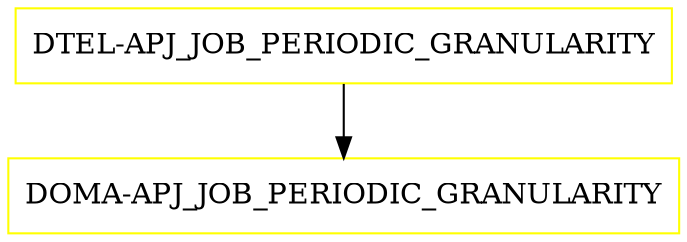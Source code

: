 digraph G {
  "DTEL-APJ_JOB_PERIODIC_GRANULARITY" [shape=box,color=yellow];
  "DOMA-APJ_JOB_PERIODIC_GRANULARITY" [shape=box,color=yellow,URL="./DOMA_APJ_JOB_PERIODIC_GRANULARITY.html"];
  "DTEL-APJ_JOB_PERIODIC_GRANULARITY" -> "DOMA-APJ_JOB_PERIODIC_GRANULARITY";
}
